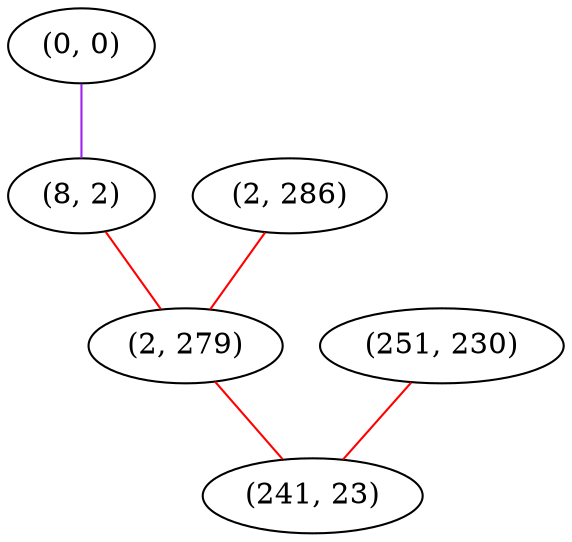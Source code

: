 graph "" {
"(0, 0)";
"(8, 2)";
"(2, 286)";
"(251, 230)";
"(2, 279)";
"(241, 23)";
"(0, 0)" -- "(8, 2)"  [color=purple, key=0, weight=4];
"(8, 2)" -- "(2, 279)"  [color=red, key=0, weight=1];
"(2, 286)" -- "(2, 279)"  [color=red, key=0, weight=1];
"(251, 230)" -- "(241, 23)"  [color=red, key=0, weight=1];
"(2, 279)" -- "(241, 23)"  [color=red, key=0, weight=1];
}
